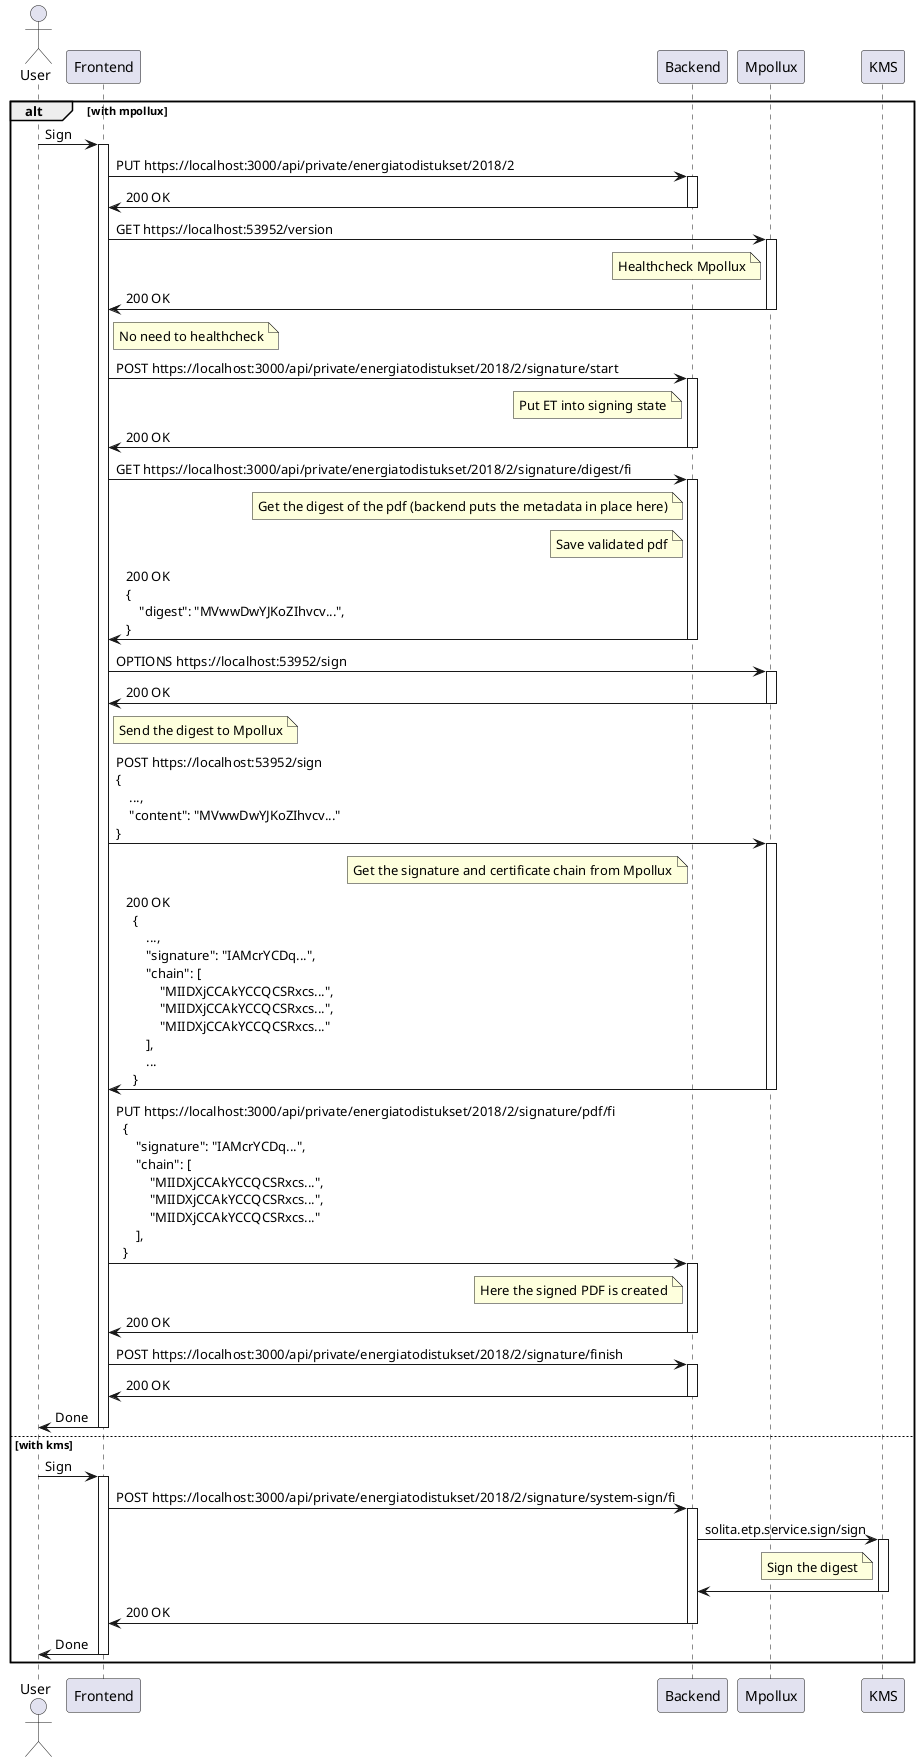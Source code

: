 @startuml
alt with mpollux
actor User

User -> Frontend++: Sign
Frontend -> Backend++: PUT https://localhost:3000/api/private/energiatodistukset/2018/2
Frontend <- Backend--: 200 OK
Frontend -> Mpollux++: GET https://localhost:53952/version
note left of Mpollux
Healthcheck Mpollux
end note
Frontend <- Mpollux--: 200 OK
note right of Frontend
No need to healthcheck
end note
Frontend -> Backend++: POST https://localhost:3000/api/private/energiatodistukset/2018/2/signature/start
note left of Backend
Put ET into signing state
end note
Frontend <- Backend--: 200 OK
Frontend -> Backend++: GET https://localhost:3000/api/private/energiatodistukset/2018/2/signature/digest/fi
note left of Backend
Get the digest of the pdf (backend puts the metadata in place here)
end note
note left of Backend
Save validated pdf
end note
Frontend <- Backend--: 200 OK \n\
{ \n\
    "digest": "MVwwDwYJKoZIhvcv...", \n\
}
Frontend -> Mpollux++: OPTIONS https://localhost:53952/sign
Frontend <- Mpollux--: 200 OK
note right of Frontend
Send the digest to Mpollux
end note
Frontend -> Mpollux++: POST https://localhost:53952/sign \n\
{ \n\
    ..., \n\
    "content": "MVwwDwYJKoZIhvcv..." \n\
}
note left of Backend
Get the signature and certificate chain from Mpollux
end note
Frontend <- Mpollux--: 200 OK \n\
  { \n\
      ..., \n\
      "signature": "IAMcrYCDq...", \n\
      "chain": [ \n\
          "MIIDXjCCAkYCCQCSRxcs...", \n\
          "MIIDXjCCAkYCCQCSRxcs...", \n\
          "MIIDXjCCAkYCCQCSRxcs..." \n\
      ], \n\
      ... \n\
  }
note right of Frontend
end note
Frontend -> Backend++: PUT https://localhost:3000/api/private/energiatodistukset/2018/2/signature/pdf/fi \n\
  { \n\
      "signature": "IAMcrYCDq...", \n\
      "chain": [ \n\
          "MIIDXjCCAkYCCQCSRxcs...", \n\
          "MIIDXjCCAkYCCQCSRxcs...", \n\
          "MIIDXjCCAkYCCQCSRxcs..." \n\
      ], \n\
  }
note left of Backend
Here the signed PDF is created
end note
Frontend <- Backend--: 200 OK
Frontend -> Backend++: POST https://localhost:3000/api/private/energiatodistukset/2018/2/signature/finish
Frontend <- Backend--: 200 OK
User <- Frontend--: Done

else with kms

User -> Frontend++: Sign
Frontend -> Backend++: POST https://localhost:3000/api/private/energiatodistukset/2018/2/signature/system-sign/fi
Backend -> KMS++: solita.etp.service.sign/sign
note left of KMS
Sign the digest
end note
Backend <- KMS--
Frontend <- Backend--: 200 OK
User <- Frontend--: Done

end
@enduml
